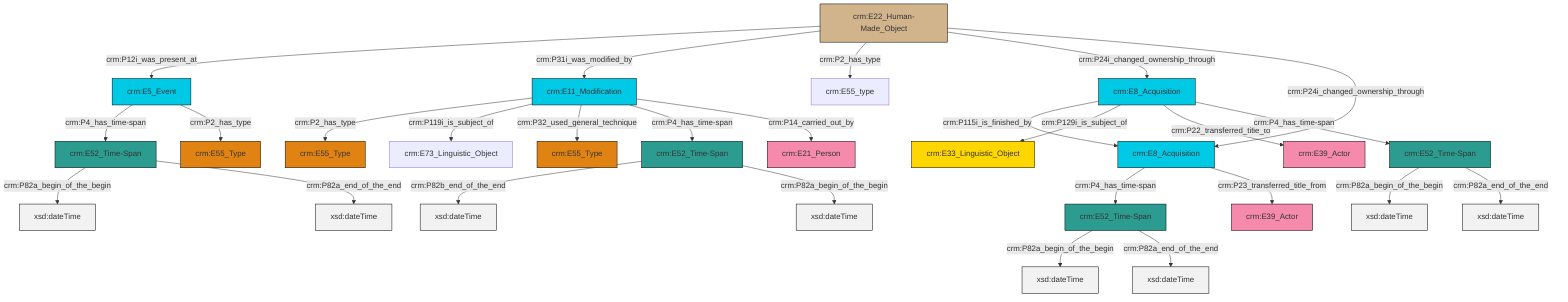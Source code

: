 graph TD
classDef Literal fill:#f2f2f2,stroke:#000000;
classDef CRM_Entity fill:#FFFFFF,stroke:#000000;
classDef Temporal_Entity fill:#00C9E6, stroke:#000000;
classDef Type fill:#E18312, stroke:#000000;
classDef Time-Span fill:#2C9C91, stroke:#000000;
classDef Appellation fill:#FFEB7F, stroke:#000000;
classDef Place fill:#008836, stroke:#000000;
classDef Persistent_Item fill:#B266B2, stroke:#000000;
classDef Conceptual_Object fill:#FFD700, stroke:#000000;
classDef Physical_Thing fill:#D2B48C, stroke:#000000;
classDef Actor fill:#f58aad, stroke:#000000;
classDef PC_Classes fill:#4ce600, stroke:#000000;
classDef Multi fill:#cccccc,stroke:#000000;

0["crm:E22_Human-Made_Object"]:::Physical_Thing -->|crm:P12i_was_present_at| 1["crm:E5_Event"]:::Temporal_Entity
2["crm:E11_Modification"]:::Temporal_Entity -->|crm:P2_has_type| 3["crm:E55_Type"]:::Type
2["crm:E11_Modification"]:::Temporal_Entity -->|crm:P119i_is_subject_of| 4["crm:E73_Linguistic_Object"]:::Default
7["crm:E52_Time-Span"]:::Time-Span -->|crm:P82a_begin_of_the_begin| 8[xsd:dateTime]:::Literal
9["crm:E8_Acquisition"]:::Temporal_Entity -->|crm:P115i_is_finished_by| 10["crm:E8_Acquisition"]:::Temporal_Entity
13["crm:E52_Time-Span"]:::Time-Span -->|crm:P82a_begin_of_the_begin| 14[xsd:dateTime]:::Literal
15["crm:E52_Time-Span"]:::Time-Span -->|crm:P82b_end_of_the_end| 16[xsd:dateTime]:::Literal
9["crm:E8_Acquisition"]:::Temporal_Entity -->|crm:P129i_is_subject_of| 11["crm:E33_Linguistic_Object"]:::Conceptual_Object
2["crm:E11_Modification"]:::Temporal_Entity -->|crm:P32_used_general_technique| 18["crm:E55_Type"]:::Type
2["crm:E11_Modification"]:::Temporal_Entity -->|crm:P4_has_time-span| 15["crm:E52_Time-Span"]:::Time-Span
9["crm:E8_Acquisition"]:::Temporal_Entity -->|crm:P22_transferred_title_to| 19["crm:E39_Actor"]:::Actor
0["crm:E22_Human-Made_Object"]:::Physical_Thing -->|crm:P31i_was_modified_by| 2["crm:E11_Modification"]:::Temporal_Entity
13["crm:E52_Time-Span"]:::Time-Span -->|crm:P82a_end_of_the_end| 24[xsd:dateTime]:::Literal
9["crm:E8_Acquisition"]:::Temporal_Entity -->|crm:P4_has_time-span| 13["crm:E52_Time-Span"]:::Time-Span
15["crm:E52_Time-Span"]:::Time-Span -->|crm:P82a_begin_of_the_begin| 25[xsd:dateTime]:::Literal
0["crm:E22_Human-Made_Object"]:::Physical_Thing -->|crm:P2_has_type| 20["crm:E55_type"]:::Default
2["crm:E11_Modification"]:::Temporal_Entity -->|crm:P14_carried_out_by| 28["crm:E21_Person"]:::Actor
1["crm:E5_Event"]:::Temporal_Entity -->|crm:P4_has_time-span| 7["crm:E52_Time-Span"]:::Time-Span
1["crm:E5_Event"]:::Temporal_Entity -->|crm:P2_has_type| 5["crm:E55_Type"]:::Type
10["crm:E8_Acquisition"]:::Temporal_Entity -->|crm:P4_has_time-span| 26["crm:E52_Time-Span"]:::Time-Span
26["crm:E52_Time-Span"]:::Time-Span -->|crm:P82a_begin_of_the_begin| 37[xsd:dateTime]:::Literal
26["crm:E52_Time-Span"]:::Time-Span -->|crm:P82a_end_of_the_end| 38[xsd:dateTime]:::Literal
10["crm:E8_Acquisition"]:::Temporal_Entity -->|crm:P23_transferred_title_from| 30["crm:E39_Actor"]:::Actor
7["crm:E52_Time-Span"]:::Time-Span -->|crm:P82a_end_of_the_end| 41[xsd:dateTime]:::Literal
0["crm:E22_Human-Made_Object"]:::Physical_Thing -->|crm:P24i_changed_ownership_through| 9["crm:E8_Acquisition"]:::Temporal_Entity
0["crm:E22_Human-Made_Object"]:::Physical_Thing -->|crm:P24i_changed_ownership_through| 10["crm:E8_Acquisition"]:::Temporal_Entity